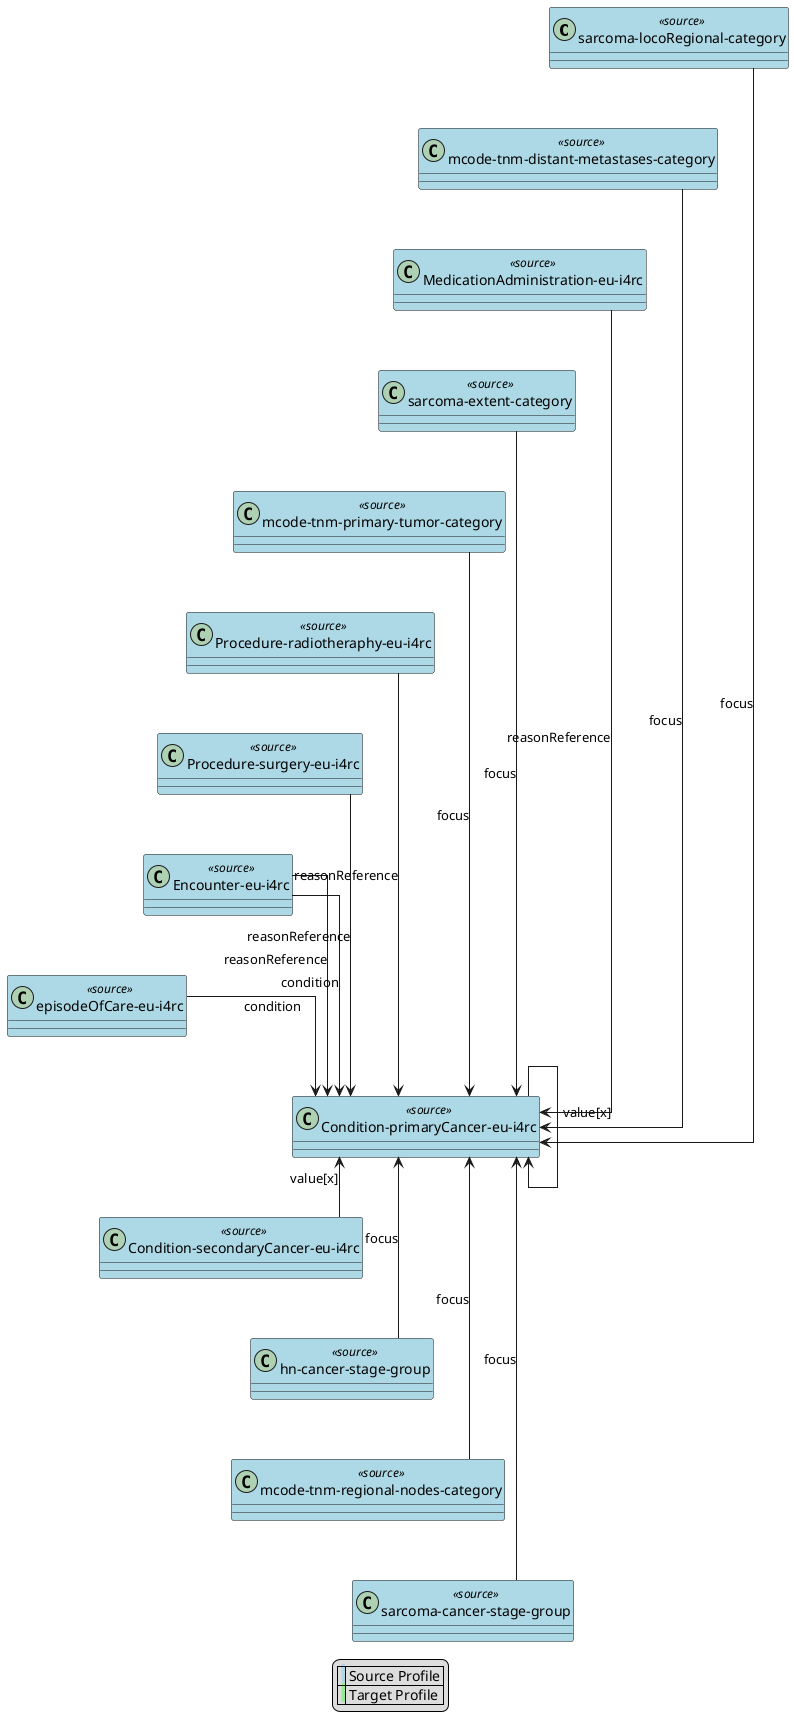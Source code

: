 
@startuml
!define RECTANGLE class
skinparam linetype ortho

skinparam class {
    BackgroundColor<<source>> LightBlue
    BackgroundColor<<target>> LightGreen
}
RECTANGLE sarcomalocoRegionalcategory as "sarcoma-locoRegional-category" <<source>> [[StructureDefinition-sarcoma-locoRegional-category.html]]
RECTANGLE mcodetnmdistantmetastasescategory as "mcode-tnm-distant-metastases-category" <<source>> [[StructureDefinition-mcode-tnm-distant-metastases-category.html]]
RECTANGLE MedicationAdministrationeui4rc as "MedicationAdministration-eu-i4rc" <<source>> [[StructureDefinition-MedicationAdministration-eu-i4rc.html]]
RECTANGLE sarcomaextentcategory as "sarcoma-extent-category" <<source>> [[StructureDefinition-sarcoma-extent-category.html]]
RECTANGLE mcodetnmprimarytumorcategory as "mcode-tnm-primary-tumor-category" <<source>> [[StructureDefinition-mcode-tnm-primary-tumor-category.html]]
RECTANGLE Procedureradiotheraphyeui4rc as "Procedure-radiotheraphy-eu-i4rc" <<source>> [[StructureDefinition-Procedure-radiotheraphy-eu-i4rc.html]]
RECTANGLE Proceduresurgeryeui4rc as "Procedure-surgery-eu-i4rc" <<source>> [[StructureDefinition-Procedure-surgery-eu-i4rc.html]]
RECTANGLE Encountereui4rc as "Encounter-eu-i4rc" <<source>> [[StructureDefinition-Encounter-eu-i4rc.html]]
RECTANGLE episodeOfCareeui4rc as "episodeOfCare-eu-i4rc" <<source>> [[StructureDefinition-episodeOfCare-eu-i4rc.html]]
RECTANGLE ConditionprimaryCancereui4rc as "Condition-primaryCancer-eu-i4rc" <<source>> [[StructureDefinition-Condition-primaryCancer-eu-i4rc.html]]
RECTANGLE ConditionsecondaryCancereui4rc as "Condition-secondaryCancer-eu-i4rc" <<source>> [[StructureDefinition-Condition-secondaryCancer-eu-i4rc.html]]
RECTANGLE hncancerstagegroup as "hn-cancer-stage-group" <<source>> [[StructureDefinition-hn-cancer-stage-group.html]]
RECTANGLE mcodetnmregionalnodescategory as "mcode-tnm-regional-nodes-category" <<source>> [[StructureDefinition-mcode-tnm-regional-nodes-category.html]]
RECTANGLE sarcomacancerstagegroup as "sarcoma-cancer-stage-group" <<source>> [[StructureDefinition-sarcoma-cancer-stage-group.html]]
ConditionprimaryCancereui4rc --> ConditionprimaryCancereui4rc : "value[x]"
ConditionsecondaryCancereui4rc --> ConditionprimaryCancereui4rc : "value[x]"
Encountereui4rc --> ConditionprimaryCancereui4rc : "reasonReference"
Encountereui4rc --> ConditionprimaryCancereui4rc : "condition"
episodeOfCareeui4rc --> ConditionprimaryCancereui4rc : "condition"
hncancerstagegroup --> ConditionprimaryCancereui4rc : "focus"
mcodetnmdistantmetastasescategory --> ConditionprimaryCancereui4rc : "focus"
mcodetnmprimarytumorcategory --> ConditionprimaryCancereui4rc : "focus"
mcodetnmregionalnodescategory --> ConditionprimaryCancereui4rc : "focus"
MedicationAdministrationeui4rc --> ConditionprimaryCancereui4rc : "reasonReference"
Procedureradiotheraphyeui4rc --> ConditionprimaryCancereui4rc : "reasonReference"
Proceduresurgeryeui4rc --> ConditionprimaryCancereui4rc : "reasonReference"
sarcomacancerstagegroup --> ConditionprimaryCancereui4rc : "focus"
sarcomaextentcategory --> ConditionprimaryCancereui4rc : "focus"
sarcomalocoRegionalcategory --> ConditionprimaryCancereui4rc : "focus"
sarcomalocoRegionalcategory -[hidden]-> mcodetnmdistantmetastasescategory
mcodetnmdistantmetastasescategory -[hidden]-> MedicationAdministrationeui4rc
MedicationAdministrationeui4rc -[hidden]-> sarcomaextentcategory
sarcomaextentcategory -[hidden]-> mcodetnmprimarytumorcategory
mcodetnmprimarytumorcategory -[hidden]-> Procedureradiotheraphyeui4rc
Procedureradiotheraphyeui4rc -[hidden]-> Proceduresurgeryeui4rc
Proceduresurgeryeui4rc -[hidden]-> Encountereui4rc
Encountereui4rc -[hidden]-> episodeOfCareeui4rc
episodeOfCareeui4rc -[hidden]-> ConditionprimaryCancereui4rc
ConditionprimaryCancereui4rc -[hidden]-> ConditionsecondaryCancereui4rc
ConditionsecondaryCancereui4rc -[hidden]-> hncancerstagegroup
hncancerstagegroup -[hidden]-> mcodetnmregionalnodescategory
mcodetnmregionalnodescategory -[hidden]-> sarcomacancerstagegroup

legend
  | <back:LightBlue> | Source Profile |
  | <back:LightGreen> | Target Profile |
endlegend

@enduml
